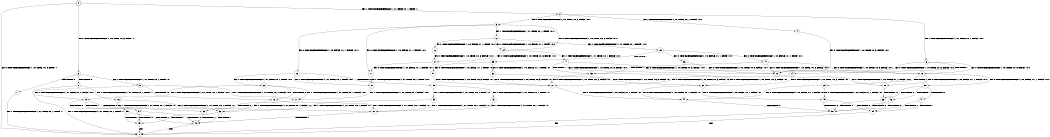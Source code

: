 digraph BCG {
size = "7, 10.5";
center = TRUE;
node [shape = circle];
0 [peripheries = 2];
0 -> 1 [label = "EX !0 !ATOMIC_EXCH_BRANCH (1, +0, TRUE, +0, 3, TRUE) !::"];
0 -> 2 [label = "EX !1 !ATOMIC_EXCH_BRANCH (1, +1, TRUE, +0, 1, TRUE) !::"];
0 -> 3 [label = "EX !0 !ATOMIC_EXCH_BRANCH (1, +0, TRUE, +0, 3, TRUE) !::"];
2 -> 4 [label = "EX !1 !ATOMIC_EXCH_BRANCH (1, +1, TRUE, +0, 1, FALSE) !:0:1:"];
2 -> 5 [label = "EX !0 !ATOMIC_EXCH_BRANCH (1, +0, TRUE, +0, 3, FALSE) !:0:1:"];
2 -> 6 [label = "EX !1 !ATOMIC_EXCH_BRANCH (1, +1, TRUE, +0, 1, FALSE) !:0:1:"];
3 -> 7 [label = "TERMINATE !0"];
3 -> 8 [label = "TERMINATE !0"];
3 -> 9 [label = "EX !1 !ATOMIC_EXCH_BRANCH (1, +1, TRUE, +0, 1, TRUE) !:0:"];
4 -> 10 [label = "EX !0 !ATOMIC_EXCH_BRANCH (1, +0, TRUE, +0, 3, FALSE) !:0:1:"];
5 -> 11 [label = "EX !0 !ATOMIC_EXCH_BRANCH (1, +0, FALSE, +1, 1, FALSE) !:0:1:"];
5 -> 12 [label = "EX !1 !ATOMIC_EXCH_BRANCH (1, +1, TRUE, +0, 1, TRUE) !:0:1:"];
5 -> 13 [label = "EX !0 !ATOMIC_EXCH_BRANCH (1, +0, FALSE, +1, 1, FALSE) !:0:1:"];
6 -> 10 [label = "EX !0 !ATOMIC_EXCH_BRANCH (1, +0, TRUE, +0, 3, FALSE) !:0:1:"];
6 -> 14 [label = "TERMINATE !1"];
6 -> 15 [label = "EX !0 !ATOMIC_EXCH_BRANCH (1, +0, TRUE, +0, 3, FALSE) !:0:1:"];
7 -> 1 [label = "EX !1 !ATOMIC_EXCH_BRANCH (1, +1, TRUE, +0, 1, TRUE) !::"];
8 -> 1 [label = "EX !1 !ATOMIC_EXCH_BRANCH (1, +1, TRUE, +0, 1, TRUE) !::"];
8 -> 16 [label = "EX !1 !ATOMIC_EXCH_BRANCH (1, +1, TRUE, +0, 1, TRUE) !::"];
9 -> 17 [label = "EX !1 !ATOMIC_EXCH_BRANCH (1, +1, TRUE, +0, 1, FALSE) !:0:1:"];
9 -> 18 [label = "TERMINATE !0"];
9 -> 19 [label = "EX !1 !ATOMIC_EXCH_BRANCH (1, +1, TRUE, +0, 1, FALSE) !:0:1:"];
10 -> 20 [label = "EX !0 !ATOMIC_EXCH_BRANCH (1, +0, FALSE, +1, 1, FALSE) !:0:1:"];
11 -> 21 [label = "EX !1 !ATOMIC_EXCH_BRANCH (1, +1, TRUE, +0, 1, TRUE) !:0:1:"];
12 -> 22 [label = "EX !0 !ATOMIC_EXCH_BRANCH (1, +0, FALSE, +1, 1, TRUE) !:0:1:"];
12 -> 23 [label = "EX !1 !ATOMIC_EXCH_BRANCH (1, +1, TRUE, +0, 1, FALSE) !:0:1:"];
12 -> 24 [label = "EX !0 !ATOMIC_EXCH_BRANCH (1, +0, FALSE, +1, 1, TRUE) !:0:1:"];
13 -> 21 [label = "EX !1 !ATOMIC_EXCH_BRANCH (1, +1, TRUE, +0, 1, TRUE) !:0:1:"];
13 -> 25 [label = "TERMINATE !0"];
13 -> 26 [label = "EX !1 !ATOMIC_EXCH_BRANCH (1, +1, TRUE, +0, 1, TRUE) !:0:1:"];
14 -> 27 [label = "EX !0 !ATOMIC_EXCH_BRANCH (1, +0, TRUE, +0, 3, FALSE) !:0:"];
14 -> 28 [label = "EX !0 !ATOMIC_EXCH_BRANCH (1, +0, TRUE, +0, 3, FALSE) !:0:"];
15 -> 20 [label = "EX !0 !ATOMIC_EXCH_BRANCH (1, +0, FALSE, +1, 1, FALSE) !:0:1:"];
15 -> 29 [label = "TERMINATE !1"];
15 -> 30 [label = "EX !0 !ATOMIC_EXCH_BRANCH (1, +0, FALSE, +1, 1, FALSE) !:0:1:"];
16 -> 31 [label = "EX !1 !ATOMIC_EXCH_BRANCH (1, +1, TRUE, +0, 1, FALSE) !:1:"];
16 -> 32 [label = "EX !1 !ATOMIC_EXCH_BRANCH (1, +1, TRUE, +0, 1, FALSE) !:1:"];
17 -> 33 [label = "TERMINATE !0"];
18 -> 31 [label = "EX !1 !ATOMIC_EXCH_BRANCH (1, +1, TRUE, +0, 1, FALSE) !:1:"];
18 -> 32 [label = "EX !1 !ATOMIC_EXCH_BRANCH (1, +1, TRUE, +0, 1, FALSE) !:1:"];
19 -> 33 [label = "TERMINATE !0"];
19 -> 34 [label = "TERMINATE !1"];
19 -> 35 [label = "TERMINATE !0"];
20 -> 36 [label = "TERMINATE !0"];
21 -> 17 [label = "EX !1 !ATOMIC_EXCH_BRANCH (1, +1, TRUE, +0, 1, FALSE) !:0:1:"];
22 -> 37 [label = "EX !0 !ATOMIC_EXCH_BRANCH (1, +0, TRUE, +0, 3, FALSE) !:0:1:"];
23 -> 38 [label = "EX !0 !ATOMIC_EXCH_BRANCH (1, +0, FALSE, +1, 1, TRUE) !:0:1:"];
23 -> 39 [label = "TERMINATE !1"];
23 -> 40 [label = "EX !0 !ATOMIC_EXCH_BRANCH (1, +0, FALSE, +1, 1, TRUE) !:0:1:"];
24 -> 37 [label = "EX !0 !ATOMIC_EXCH_BRANCH (1, +0, TRUE, +0, 3, FALSE) !:0:1:"];
24 -> 41 [label = "EX !1 !ATOMIC_EXCH_BRANCH (1, +1, TRUE, +0, 1, FALSE) !:0:1:"];
24 -> 5 [label = "EX !0 !ATOMIC_EXCH_BRANCH (1, +0, TRUE, +0, 3, FALSE) !:0:1:"];
25 -> 42 [label = "EX !1 !ATOMIC_EXCH_BRANCH (1, +1, TRUE, +0, 1, TRUE) !:1:"];
25 -> 43 [label = "EX !1 !ATOMIC_EXCH_BRANCH (1, +1, TRUE, +0, 1, TRUE) !:1:"];
26 -> 17 [label = "EX !1 !ATOMIC_EXCH_BRANCH (1, +1, TRUE, +0, 1, FALSE) !:0:1:"];
26 -> 18 [label = "TERMINATE !0"];
26 -> 19 [label = "EX !1 !ATOMIC_EXCH_BRANCH (1, +1, TRUE, +0, 1, FALSE) !:0:1:"];
27 -> 44 [label = "EX !0 !ATOMIC_EXCH_BRANCH (1, +0, FALSE, +1, 1, FALSE) !:0:"];
28 -> 44 [label = "EX !0 !ATOMIC_EXCH_BRANCH (1, +0, FALSE, +1, 1, FALSE) !:0:"];
28 -> 45 [label = "EX !0 !ATOMIC_EXCH_BRANCH (1, +0, FALSE, +1, 1, FALSE) !:0:"];
29 -> 44 [label = "EX !0 !ATOMIC_EXCH_BRANCH (1, +0, FALSE, +1, 1, FALSE) !:0:"];
29 -> 45 [label = "EX !0 !ATOMIC_EXCH_BRANCH (1, +0, FALSE, +1, 1, FALSE) !:0:"];
30 -> 36 [label = "TERMINATE !0"];
30 -> 46 [label = "TERMINATE !1"];
30 -> 47 [label = "TERMINATE !0"];
31 -> 48 [label = "TERMINATE !1"];
32 -> 48 [label = "TERMINATE !1"];
32 -> 49 [label = "TERMINATE !1"];
33 -> 48 [label = "TERMINATE !1"];
34 -> 48 [label = "TERMINATE !0"];
34 -> 49 [label = "TERMINATE !0"];
35 -> 48 [label = "TERMINATE !1"];
35 -> 49 [label = "TERMINATE !1"];
36 -> 50 [label = "TERMINATE !1"];
37 -> 11 [label = "EX !0 !ATOMIC_EXCH_BRANCH (1, +0, FALSE, +1, 1, FALSE) !:0:1:"];
38 -> 10 [label = "EX !0 !ATOMIC_EXCH_BRANCH (1, +0, TRUE, +0, 3, FALSE) !:0:1:"];
39 -> 51 [label = "EX !0 !ATOMIC_EXCH_BRANCH (1, +0, FALSE, +1, 1, TRUE) !:0:"];
39 -> 52 [label = "EX !0 !ATOMIC_EXCH_BRANCH (1, +0, FALSE, +1, 1, TRUE) !:0:"];
40 -> 10 [label = "EX !0 !ATOMIC_EXCH_BRANCH (1, +0, TRUE, +0, 3, FALSE) !:0:1:"];
40 -> 53 [label = "TERMINATE !1"];
40 -> 15 [label = "EX !0 !ATOMIC_EXCH_BRANCH (1, +0, TRUE, +0, 3, FALSE) !:0:1:"];
41 -> 10 [label = "EX !0 !ATOMIC_EXCH_BRANCH (1, +0, TRUE, +0, 3, FALSE) !:0:1:"];
41 -> 53 [label = "TERMINATE !1"];
41 -> 15 [label = "EX !0 !ATOMIC_EXCH_BRANCH (1, +0, TRUE, +0, 3, FALSE) !:0:1:"];
42 -> 31 [label = "EX !1 !ATOMIC_EXCH_BRANCH (1, +1, TRUE, +0, 1, FALSE) !:1:"];
43 -> 31 [label = "EX !1 !ATOMIC_EXCH_BRANCH (1, +1, TRUE, +0, 1, FALSE) !:1:"];
43 -> 32 [label = "EX !1 !ATOMIC_EXCH_BRANCH (1, +1, TRUE, +0, 1, FALSE) !:1:"];
44 -> 50 [label = "TERMINATE !0"];
45 -> 50 [label = "TERMINATE !0"];
45 -> 54 [label = "TERMINATE !0"];
46 -> 50 [label = "TERMINATE !0"];
46 -> 54 [label = "TERMINATE !0"];
47 -> 50 [label = "TERMINATE !1"];
47 -> 54 [label = "TERMINATE !1"];
48 -> 1 [label = "exit"];
49 -> 1 [label = "exit"];
50 -> 1 [label = "exit"];
51 -> 27 [label = "EX !0 !ATOMIC_EXCH_BRANCH (1, +0, TRUE, +0, 3, FALSE) !:0:"];
52 -> 27 [label = "EX !0 !ATOMIC_EXCH_BRANCH (1, +0, TRUE, +0, 3, FALSE) !:0:"];
52 -> 28 [label = "EX !0 !ATOMIC_EXCH_BRANCH (1, +0, TRUE, +0, 3, FALSE) !:0:"];
53 -> 27 [label = "EX !0 !ATOMIC_EXCH_BRANCH (1, +0, TRUE, +0, 3, FALSE) !:0:"];
53 -> 28 [label = "EX !0 !ATOMIC_EXCH_BRANCH (1, +0, TRUE, +0, 3, FALSE) !:0:"];
54 -> 1 [label = "exit"];
}
